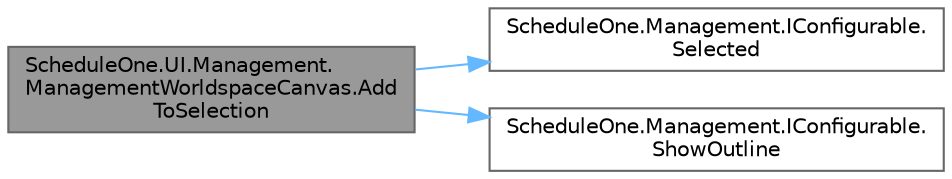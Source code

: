 digraph "ScheduleOne.UI.Management.ManagementWorldspaceCanvas.AddToSelection"
{
 // LATEX_PDF_SIZE
  bgcolor="transparent";
  edge [fontname=Helvetica,fontsize=10,labelfontname=Helvetica,labelfontsize=10];
  node [fontname=Helvetica,fontsize=10,shape=box,height=0.2,width=0.4];
  rankdir="LR";
  Node1 [id="Node000001",label="ScheduleOne.UI.Management.\lManagementWorldspaceCanvas.Add\lToSelection",height=0.2,width=0.4,color="gray40", fillcolor="grey60", style="filled", fontcolor="black",tooltip=" "];
  Node1 -> Node2 [id="edge1_Node000001_Node000002",color="steelblue1",style="solid",tooltip=" "];
  Node2 [id="Node000002",label="ScheduleOne.Management.IConfigurable.\lSelected",height=0.2,width=0.4,color="grey40", fillcolor="white", style="filled",URL="$interface_schedule_one_1_1_management_1_1_i_configurable.html#a6134e1355aefd0243e53888aa5bde7f5",tooltip=" "];
  Node1 -> Node3 [id="edge2_Node000001_Node000003",color="steelblue1",style="solid",tooltip=" "];
  Node3 [id="Node000003",label="ScheduleOne.Management.IConfigurable.\lShowOutline",height=0.2,width=0.4,color="grey40", fillcolor="white", style="filled",URL="$interface_schedule_one_1_1_management_1_1_i_configurable.html#a3aebb284e8c426bb63d0552a66be113e",tooltip=" "];
}
